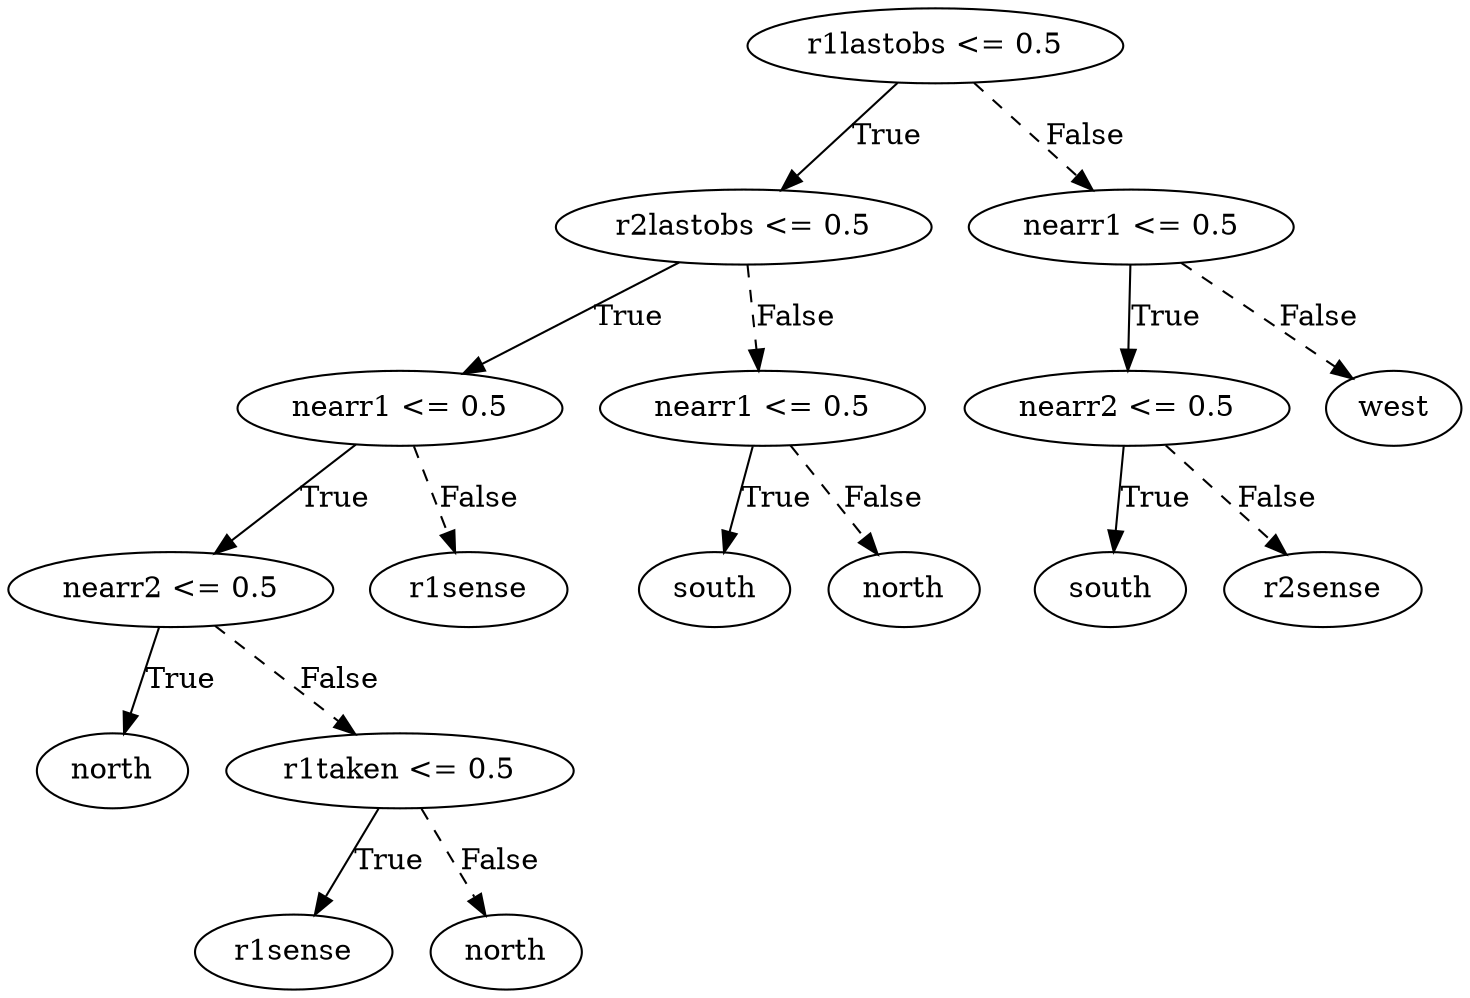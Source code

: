digraph {
0 [label="r1lastobs <= 0.5"];
1 [label="r2lastobs <= 0.5"];
2 [label="nearr1 <= 0.5"];
3 [label="nearr2 <= 0.5"];
4 [label="north"];
3 -> 4 [label="True"];
5 [label="r1taken <= 0.5"];
6 [label="r1sense"];
5 -> 6 [label="True"];
7 [label="north"];
5 -> 7 [style="dashed", label="False"];
3 -> 5 [style="dashed", label="False"];
2 -> 3 [label="True"];
8 [label="r1sense"];
2 -> 8 [style="dashed", label="False"];
1 -> 2 [label="True"];
9 [label="nearr1 <= 0.5"];
10 [label="south"];
9 -> 10 [label="True"];
11 [label="north"];
9 -> 11 [style="dashed", label="False"];
1 -> 9 [style="dashed", label="False"];
0 -> 1 [label="True"];
12 [label="nearr1 <= 0.5"];
13 [label="nearr2 <= 0.5"];
14 [label="south"];
13 -> 14 [label="True"];
15 [label="r2sense"];
13 -> 15 [style="dashed", label="False"];
12 -> 13 [label="True"];
16 [label="west"];
12 -> 16 [style="dashed", label="False"];
0 -> 12 [style="dashed", label="False"];

}